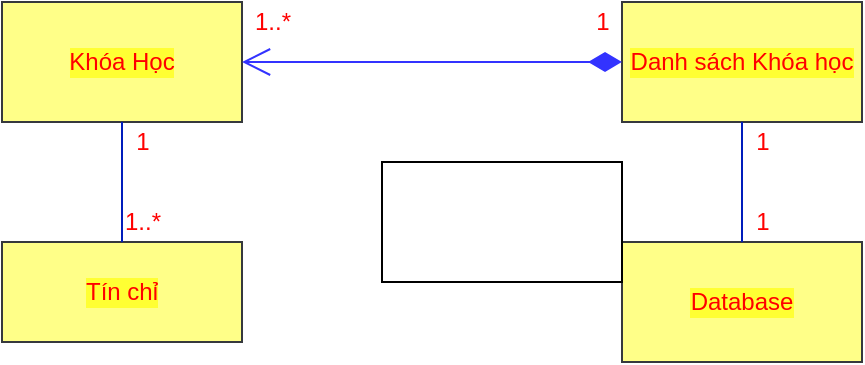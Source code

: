 <mxfile>
    <diagram id="_UxFQ_0E_hbpEMtKLm1K" name="lap1.1">
        <mxGraphModel dx="1124" dy="609" grid="1" gridSize="10" guides="1" tooltips="1" connect="1" arrows="1" fold="1" page="1" pageScale="1" pageWidth="850" pageHeight="1100" background="#FFFFFF" math="0" shadow="0">
            <root>
                <mxCell id="0"/>
                <mxCell id="1" parent="0"/>
                <mxCell id="69oGPSVdqGjq_GLPQMWP-10" value="&lt;font color=&quot;#ff0000&quot;&gt;Khóa Học&lt;/font&gt;" style="rounded=0;whiteSpace=wrap;html=1;labelBackgroundColor=#FFFF33;strokeColor=#36393d;fillColor=#ffff88;" parent="1" vertex="1">
                    <mxGeometry x="170" y="200" width="120" height="60" as="geometry"/>
                </mxCell>
                <mxCell id="69oGPSVdqGjq_GLPQMWP-12" value="&lt;font color=&quot;#ff0000&quot;&gt;Tín chỉ&lt;/font&gt;" style="rounded=0;whiteSpace=wrap;html=1;labelBackgroundColor=#FFFF33;strokeColor=#36393d;fillColor=#ffff88;" parent="1" vertex="1">
                    <mxGeometry x="170" y="320" width="120" height="50" as="geometry"/>
                </mxCell>
                <mxCell id="69oGPSVdqGjq_GLPQMWP-20" value="&lt;font color=&quot;#ff0000&quot;&gt;Danh sách Khóa học&lt;/font&gt;" style="rounded=0;whiteSpace=wrap;html=1;labelBackgroundColor=#FFFF33;strokeColor=#36393d;fillColor=#ffff88;" parent="1" vertex="1">
                    <mxGeometry x="480" y="200" width="120" height="60" as="geometry"/>
                </mxCell>
                <mxCell id="69oGPSVdqGjq_GLPQMWP-24" value="" style="endArrow=open;html=1;endSize=12;startArrow=diamondThin;startSize=14;startFill=1;edgeStyle=orthogonalEdgeStyle;align=left;verticalAlign=bottom;fontColor=#FF0000;strokeColor=#3333FF;exitX=0;exitY=0.5;exitDx=0;exitDy=0;" parent="1" source="69oGPSVdqGjq_GLPQMWP-20" edge="1">
                    <mxGeometry x="-1" y="3" relative="1" as="geometry">
                        <mxPoint x="420" y="310" as="sourcePoint"/>
                        <mxPoint x="290" y="230" as="targetPoint"/>
                        <Array as="points"/>
                    </mxGeometry>
                </mxCell>
                <mxCell id="69oGPSVdqGjq_GLPQMWP-53" value="1" style="text;html=1;align=center;verticalAlign=middle;resizable=0;points=[];autosize=1;strokeColor=none;fillColor=none;fontColor=#FF0000;" parent="1" vertex="1">
                    <mxGeometry x="460" y="200" width="20" height="20" as="geometry"/>
                </mxCell>
                <mxCell id="69oGPSVdqGjq_GLPQMWP-54" value="1..*" style="text;html=1;align=center;verticalAlign=middle;resizable=0;points=[];autosize=1;strokeColor=none;fillColor=none;fontColor=#FF0000;" parent="1" vertex="1">
                    <mxGeometry x="290" y="200" width="30" height="20" as="geometry"/>
                </mxCell>
                <mxCell id="US_-0LnyogsW8wak2_KM-1" value="&lt;font color=&quot;#ff0000&quot;&gt;Database&lt;/font&gt;" style="rounded=0;whiteSpace=wrap;html=1;labelBackgroundColor=#FFFF33;strokeColor=#36393d;fillColor=#ffff88;" parent="1" vertex="1">
                    <mxGeometry x="480" y="320" width="120" height="60" as="geometry"/>
                </mxCell>
                <mxCell id="-UI2S-TL_zNAiqOf4RH--2" value="" style="endArrow=none;html=1;fontColor=#FF3333;exitX=0.5;exitY=0;exitDx=0;exitDy=0;entryX=0.5;entryY=1;entryDx=0;entryDy=0;fillColor=#0050ef;strokeColor=#001DBC;" parent="1" source="US_-0LnyogsW8wak2_KM-1" target="69oGPSVdqGjq_GLPQMWP-20" edge="1">
                    <mxGeometry width="50" height="50" relative="1" as="geometry">
                        <mxPoint x="230" y="250" as="sourcePoint"/>
                        <mxPoint x="280" y="200" as="targetPoint"/>
                    </mxGeometry>
                </mxCell>
                <mxCell id="-UI2S-TL_zNAiqOf4RH--3" value="1" style="text;html=1;align=center;verticalAlign=middle;resizable=0;points=[];autosize=1;strokeColor=none;fillColor=none;fontColor=#FF0000;" parent="1" vertex="1">
                    <mxGeometry x="540" y="260" width="20" height="20" as="geometry"/>
                </mxCell>
                <mxCell id="-UI2S-TL_zNAiqOf4RH--4" value="1" style="text;html=1;align=center;verticalAlign=middle;resizable=0;points=[];autosize=1;strokeColor=none;fillColor=none;fontColor=#FF0000;" parent="1" vertex="1">
                    <mxGeometry x="540" y="300" width="20" height="20" as="geometry"/>
                </mxCell>
                <mxCell id="-UI2S-TL_zNAiqOf4RH--5" value="1" style="text;html=1;align=center;verticalAlign=middle;resizable=0;points=[];autosize=1;strokeColor=none;fillColor=none;fontColor=#FF0000;" parent="1" vertex="1">
                    <mxGeometry x="230" y="260" width="20" height="20" as="geometry"/>
                </mxCell>
                <mxCell id="-UI2S-TL_zNAiqOf4RH--6" value="1..*" style="text;html=1;align=center;verticalAlign=middle;resizable=0;points=[];autosize=1;strokeColor=none;fillColor=none;fontColor=#FF0000;" parent="1" vertex="1">
                    <mxGeometry x="225" y="300" width="30" height="20" as="geometry"/>
                </mxCell>
                <mxCell id="2" value="" style="endArrow=none;html=1;fillColor=#0050ef;strokeColor=#001DBC;exitX=0.5;exitY=0;exitDx=0;exitDy=0;entryX=0.5;entryY=1;entryDx=0;entryDy=0;" parent="1" source="69oGPSVdqGjq_GLPQMWP-12" target="69oGPSVdqGjq_GLPQMWP-10" edge="1">
                    <mxGeometry width="50" height="50" relative="1" as="geometry">
                        <mxPoint x="400" y="340" as="sourcePoint"/>
                        <mxPoint x="450" y="290" as="targetPoint"/>
                    </mxGeometry>
                </mxCell>
                <mxCell id="lvUJ0RFrUia1pRUSiHh_-2" value="" style="whiteSpace=wrap;html=1;" vertex="1" parent="1">
                    <mxGeometry x="360" y="280" width="120" height="60" as="geometry"/>
                </mxCell>
            </root>
        </mxGraphModel>
    </diagram>
    <diagram name="lap1.2" id="RYfqkhEIGYZpy4Kvbkqd">
        <mxGraphModel dx="883" dy="609" grid="1" gridSize="10" guides="1" tooltips="1" connect="1" arrows="1" fold="1" page="1" pageScale="1" pageWidth="850" pageHeight="1100" background="#FFFFFF" math="0" shadow="0">
            <root>
                <mxCell id="ChFzxE-hWu39rJrbuBB7-0"/>
                <mxCell id="ChFzxE-hWu39rJrbuBB7-1" parent="ChFzxE-hWu39rJrbuBB7-0"/>
                <mxCell id="6YHprF1FvIJKnkjolSpg-8" value="&lt;font color=&quot;#ff0000&quot;&gt;Thông tin căn nhà&lt;/font&gt;" style="rounded=0;whiteSpace=wrap;html=1;labelBackgroundColor=#FFFF33;strokeColor=#36393d;fillColor=#ffff88;" parent="ChFzxE-hWu39rJrbuBB7-1" vertex="1">
                    <mxGeometry x="190" y="290" width="120" height="60" as="geometry"/>
                </mxCell>
                <mxCell id="kIf_Ze4gFEKOfoDL0Ew3-0" value="&lt;font color=&quot;#ff0000&quot;&gt;Nhà&amp;nbsp;&lt;/font&gt;" style="rounded=0;whiteSpace=wrap;html=1;labelBackgroundColor=#FFFF33;strokeColor=#36393d;fillColor=#ffff88;" parent="ChFzxE-hWu39rJrbuBB7-1" vertex="1">
                    <mxGeometry x="190" y="120" width="120" height="60" as="geometry"/>
                </mxCell>
                <mxCell id="Wd7i5EvTjSDxaQNH7LZf-0" value="&lt;font color=&quot;#ff0000&quot;&gt;Datebase&lt;/font&gt;" style="rounded=0;whiteSpace=wrap;html=1;labelBackgroundColor=#FFFF33;strokeColor=#36393d;fillColor=#ffff88;" parent="ChFzxE-hWu39rJrbuBB7-1" vertex="1">
                    <mxGeometry x="510" y="300" width="120" height="60" as="geometry"/>
                </mxCell>
                <mxCell id="Wd7i5EvTjSDxaQNH7LZf-2" value="&lt;font color=&quot;#ff0000&quot;&gt;Danh sách căn nhà&lt;/font&gt;" style="rounded=0;whiteSpace=wrap;html=1;labelBackgroundColor=#FFFF33;strokeColor=#36393d;fillColor=#ffff88;" parent="ChFzxE-hWu39rJrbuBB7-1" vertex="1">
                    <mxGeometry x="510" y="120" width="120" height="60" as="geometry"/>
                </mxCell>
                <mxCell id="U0dw2rKeoet9PgAMhoP1-0" value="" style="endArrow=open;html=1;endSize=12;startArrow=diamondThin;startSize=14;startFill=1;edgeStyle=orthogonalEdgeStyle;align=left;verticalAlign=bottom;fontColor=#FF0000;strokeColor=#3333FF;entryX=0;entryY=0.5;entryDx=0;entryDy=0;exitX=1;exitY=0.5;exitDx=0;exitDy=0;" parent="ChFzxE-hWu39rJrbuBB7-1" source="kIf_Ze4gFEKOfoDL0Ew3-0" target="Wd7i5EvTjSDxaQNH7LZf-2" edge="1">
                    <mxGeometry x="-1" y="3" relative="1" as="geometry">
                        <mxPoint x="340" y="490" as="sourcePoint"/>
                        <mxPoint x="530" y="490" as="targetPoint"/>
                        <Array as="points">
                            <mxPoint x="420" y="150"/>
                            <mxPoint x="420" y="150"/>
                        </Array>
                    </mxGeometry>
                </mxCell>
                <mxCell id="81fiRIM4chrXUGBzaBum-0" value="&lt;font color=&quot;#ff3333&quot;&gt;1&lt;/font&gt;" style="text;html=1;align=center;verticalAlign=middle;resizable=0;points=[];autosize=1;strokeColor=none;fillColor=none;" parent="ChFzxE-hWu39rJrbuBB7-1" vertex="1">
                    <mxGeometry x="310" y="130" width="20" height="20" as="geometry"/>
                </mxCell>
                <mxCell id="81fiRIM4chrXUGBzaBum-1" value="1..*" style="text;html=1;align=center;verticalAlign=middle;resizable=0;points=[];autosize=1;strokeColor=none;fillColor=none;fontColor=#FF3333;" parent="ChFzxE-hWu39rJrbuBB7-1" vertex="1">
                    <mxGeometry x="475" y="130" width="30" height="20" as="geometry"/>
                </mxCell>
                <mxCell id="8dS0P5f4ZeJRuyPa7HDT-0" value="" style="endArrow=none;html=1;fontColor=#FF3333;exitX=0.5;exitY=0;exitDx=0;exitDy=0;entryX=0.5;entryY=1;entryDx=0;entryDy=0;fillColor=#0050ef;strokeColor=#001DBC;" parent="ChFzxE-hWu39rJrbuBB7-1" source="Wd7i5EvTjSDxaQNH7LZf-0" target="Wd7i5EvTjSDxaQNH7LZf-2" edge="1">
                    <mxGeometry width="50" height="50" relative="1" as="geometry">
                        <mxPoint x="400" y="340" as="sourcePoint"/>
                        <mxPoint x="450" y="290" as="targetPoint"/>
                    </mxGeometry>
                </mxCell>
                <mxCell id="rOwHyRSSWAh8r--wRyj4-0" value="Công ty BĐS" style="rounded=0;whiteSpace=wrap;html=1;fillColor=#ffcd28;strokeColor=#FFFF00;gradientColor=#ffa500;" vertex="1" parent="ChFzxE-hWu39rJrbuBB7-1">
                    <mxGeometry x="80" y="280" width="120" height="60" as="geometry"/>
                </mxCell>
                <mxCell id="rOwHyRSSWAh8r--wRyj4-1" value="Khách Hàng" style="rounded=0;whiteSpace=wrap;html=1;fillColor=#ffcd28;strokeColor=#FFFF00;gradientColor=#ffa500;" vertex="1" parent="ChFzxE-hWu39rJrbuBB7-1">
                    <mxGeometry x="560" y="280" width="120" height="60" as="geometry"/>
                </mxCell>
                <mxCell id="rOwHyRSSWAh8r--wRyj4-2" value="Căn nhà" style="rounded=0;whiteSpace=wrap;html=1;fillColor=#ffcd28;strokeColor=#FFFF00;gradientColor=#ffa500;" vertex="1" parent="ChFzxE-hWu39rJrbuBB7-1">
                    <mxGeometry x="320" y="480" width="120" height="60" as="geometry"/>
                </mxCell>
                <mxCell id="rOwHyRSSWAh8r--wRyj4-3" value="" style="endArrow=none;html=1;exitX=1;exitY=0.5;exitDx=0;exitDy=0;entryX=0;entryY=0.5;entryDx=0;entryDy=0;fillColor=#ffcd28;strokeColor=#FFFF00;gradientColor=#ffa500;" edge="1" parent="ChFzxE-hWu39rJrbuBB7-1" source="rOwHyRSSWAh8r--wRyj4-0" target="rOwHyRSSWAh8r--wRyj4-1">
                    <mxGeometry width="50" height="50" relative="1" as="geometry">
                        <mxPoint x="390" y="410" as="sourcePoint"/>
                        <mxPoint x="440" y="360" as="targetPoint"/>
                    </mxGeometry>
                </mxCell>
                <mxCell id="rOwHyRSSWAh8r--wRyj4-4" value="" style="endArrow=none;html=1;exitX=0.5;exitY=1;exitDx=0;exitDy=0;entryX=0;entryY=0;entryDx=0;entryDy=0;fillColor=#ffcd28;strokeColor=#FFFF00;gradientColor=#ffa500;" edge="1" parent="ChFzxE-hWu39rJrbuBB7-1" source="rOwHyRSSWAh8r--wRyj4-0" target="rOwHyRSSWAh8r--wRyj4-2">
                    <mxGeometry width="50" height="50" relative="1" as="geometry">
                        <mxPoint x="210" y="320" as="sourcePoint"/>
                        <mxPoint x="570" y="320" as="targetPoint"/>
                    </mxGeometry>
                </mxCell>
                <mxCell id="rOwHyRSSWAh8r--wRyj4-5" value="" style="endArrow=none;html=1;exitX=0.562;exitY=0.986;exitDx=0;exitDy=0;entryX=1;entryY=0;entryDx=0;entryDy=0;exitPerimeter=0;fillColor=#ffcd28;strokeColor=#FFFF00;gradientColor=#ffa500;" edge="1" parent="ChFzxE-hWu39rJrbuBB7-1" source="rOwHyRSSWAh8r--wRyj4-1" target="rOwHyRSSWAh8r--wRyj4-2">
                    <mxGeometry width="50" height="50" relative="1" as="geometry">
                        <mxPoint x="150" y="350" as="sourcePoint"/>
                        <mxPoint x="330" y="490" as="targetPoint"/>
                    </mxGeometry>
                </mxCell>
                <mxCell id="rOwHyRSSWAh8r--wRyj4-6" value="1" style="text;html=1;strokeColor=#FFFF00;fillColor=#ffcd28;align=center;verticalAlign=middle;whiteSpace=wrap;rounded=0;gradientColor=#ffa500;" vertex="1" parent="ChFzxE-hWu39rJrbuBB7-1">
                    <mxGeometry x="220" y="270" width="60" height="30" as="geometry"/>
                </mxCell>
                <mxCell id="rOwHyRSSWAh8r--wRyj4-7" value="1..*" style="text;html=1;strokeColor=#FFFF00;fillColor=#ffcd28;align=center;verticalAlign=middle;whiteSpace=wrap;rounded=0;gradientColor=#ffa500;" vertex="1" parent="ChFzxE-hWu39rJrbuBB7-1">
                    <mxGeometry x="490" y="270" width="60" height="30" as="geometry"/>
                </mxCell>
                <mxCell id="rOwHyRSSWAh8r--wRyj4-8" value="1" style="text;html=1;strokeColor=#FFFF00;fillColor=#ffcd28;align=center;verticalAlign=middle;whiteSpace=wrap;rounded=0;gradientColor=#ffa500;" vertex="1" parent="ChFzxE-hWu39rJrbuBB7-1">
                    <mxGeometry x="190" y="350" width="60" height="30" as="geometry"/>
                </mxCell>
                <mxCell id="rOwHyRSSWAh8r--wRyj4-9" value="1..*" style="text;html=1;strokeColor=#FFFF00;fillColor=#ffcd28;align=center;verticalAlign=middle;whiteSpace=wrap;rounded=0;gradientColor=#ffa500;" vertex="1" parent="ChFzxE-hWu39rJrbuBB7-1">
                    <mxGeometry x="280" y="430" width="60" height="30" as="geometry"/>
                </mxCell>
                <mxCell id="rOwHyRSSWAh8r--wRyj4-10" value="1..*" style="text;html=1;strokeColor=#FFFF00;fillColor=#ffcd28;align=center;verticalAlign=middle;whiteSpace=wrap;rounded=0;gradientColor=#ffa500;" vertex="1" parent="ChFzxE-hWu39rJrbuBB7-1">
                    <mxGeometry x="420" y="430" width="60" height="30" as="geometry"/>
                </mxCell>
                <mxCell id="rOwHyRSSWAh8r--wRyj4-11" value="1" style="text;html=1;strokeColor=#FFFF00;fillColor=#ffcd28;align=center;verticalAlign=middle;whiteSpace=wrap;rounded=0;gradientColor=#ffa500;" vertex="1" parent="ChFzxE-hWu39rJrbuBB7-1">
                    <mxGeometry x="510" y="360" width="60" height="30" as="geometry"/>
                </mxCell>
                <mxCell id="rOwHyRSSWAh8r--wRyj4-12" value="is-a" style="text;html=1;strokeColor=#FFFF00;fillColor=#ffcd28;align=center;verticalAlign=middle;whiteSpace=wrap;rounded=0;gradientColor=#ffa500;" vertex="1" parent="ChFzxE-hWu39rJrbuBB7-1">
                    <mxGeometry x="180" y="410" width="60" height="30" as="geometry"/>
                </mxCell>
                <mxCell id="rOwHyRSSWAh8r--wRyj4-13" value="Sơ&amp;nbsp;đồ Domain của công ty BĐS" style="text;html=1;strokeColor=#FFFF00;fillColor=#ffcd28;align=center;verticalAlign=middle;whiteSpace=wrap;rounded=0;gradientColor=#ffa500;" vertex="1" parent="ChFzxE-hWu39rJrbuBB7-1">
                    <mxGeometry x="230" y="200" width="310" height="30" as="geometry"/>
                </mxCell>
                <mxCell id="rOwHyRSSWAh8r--wRyj4-14" value="Mua&amp;nbsp; Nhà Tại" style="text;html=1;strokeColor=#FFFF00;fillColor=#ffcd28;align=center;verticalAlign=middle;whiteSpace=wrap;rounded=0;gradientColor=#ffa500;" vertex="1" parent="ChFzxE-hWu39rJrbuBB7-1">
                    <mxGeometry x="225" y="270" width="310" height="30" as="geometry"/>
                </mxCell>
                <mxCell id="rOwHyRSSWAh8r--wRyj4-15" value="Bán&amp;nbsp; Nhà Tại" style="text;html=1;strokeColor=#FFFF00;fillColor=#ffcd28;align=center;verticalAlign=middle;whiteSpace=wrap;rounded=0;gradientColor=#ffa500;" vertex="1" parent="ChFzxE-hWu39rJrbuBB7-1">
                    <mxGeometry x="225" y="330" width="310" height="30" as="geometry"/>
                </mxCell>
            </root>
        </mxGraphModel>
    </diagram>
    <diagram name="lap1.3" id="PTI4m0lSxJVTpoNXbfq7">
        <mxGraphModel dx="1974" dy="609" grid="1" gridSize="10" guides="1" tooltips="1" connect="1" arrows="1" fold="1" page="1" pageScale="1" pageWidth="850" pageHeight="1100" background="#FFFFFF" math="0" shadow="0">
            <root>
                <mxCell id="U2COYKZ9y0e4vOzo1eaQ-0"/>
                <mxCell id="U2COYKZ9y0e4vOzo1eaQ-1" parent="U2COYKZ9y0e4vOzo1eaQ-0"/>
                <mxCell id="1-s_EBftzV6ss8E919WM-0" style="edgeStyle=none;html=1;entryX=0.5;entryY=0;entryDx=0;entryDy=0;fontColor=#FF0000;strokeColor=#3333FF;" parent="U2COYKZ9y0e4vOzo1eaQ-1" source="2zSRY0cgR5PDKBvKgZgw-1" target="kw6-8Ziui9tUm82AIqNF-0" edge="1">
                    <mxGeometry relative="1" as="geometry"/>
                </mxCell>
                <mxCell id="2zSRY0cgR5PDKBvKgZgw-1" value="&lt;font color=&quot;#ff0000&quot;&gt;Đăng kí thành viên&lt;/font&gt;" style="rounded=0;whiteSpace=wrap;html=1;labelBackgroundColor=#FFFF33;strokeColor=#36393d;fillColor=#ffff88;" parent="U2COYKZ9y0e4vOzo1eaQ-1" vertex="1">
                    <mxGeometry x="200" y="100" width="120" height="60" as="geometry"/>
                </mxCell>
                <mxCell id="kw6-8Ziui9tUm82AIqNF-0" value="&lt;font color=&quot;#ff0000&quot;&gt;Video&lt;/font&gt;" style="rounded=0;whiteSpace=wrap;html=1;labelBackgroundColor=#FFFF33;strokeColor=#36393d;fillColor=#ffff88;" parent="U2COYKZ9y0e4vOzo1eaQ-1" vertex="1">
                    <mxGeometry x="200" y="250" width="120" height="60" as="geometry"/>
                </mxCell>
                <mxCell id="kw6-8Ziui9tUm82AIqNF-6" value="&lt;font color=&quot;#ff0000&quot;&gt;Danh Sách Video&lt;/font&gt;" style="rounded=0;whiteSpace=wrap;html=1;labelBackgroundColor=#FFFF33;strokeColor=#36393d;fillColor=#ffff88;" parent="U2COYKZ9y0e4vOzo1eaQ-1" vertex="1">
                    <mxGeometry x="410" y="250" width="120" height="60" as="geometry"/>
                </mxCell>
                <mxCell id="-ThMTFt2ipFqbg5YEFVm-0" value="" style="endArrow=open;html=1;endSize=12;startArrow=diamondThin;startSize=14;startFill=1;edgeStyle=orthogonalEdgeStyle;align=left;verticalAlign=bottom;fontColor=#FF0000;strokeColor=#3333FF;entryX=0;entryY=0.5;entryDx=0;entryDy=0;exitX=1;exitY=0.5;exitDx=0;exitDy=0;" parent="U2COYKZ9y0e4vOzo1eaQ-1" source="kw6-8Ziui9tUm82AIqNF-0" target="kw6-8Ziui9tUm82AIqNF-6" edge="1">
                    <mxGeometry x="-1" y="3" relative="1" as="geometry">
                        <mxPoint x="340" y="490" as="sourcePoint"/>
                        <mxPoint x="530" y="490" as="targetPoint"/>
                        <Array as="points">
                            <mxPoint x="370" y="280"/>
                            <mxPoint x="370" y="280"/>
                        </Array>
                    </mxGeometry>
                </mxCell>
                <mxCell id="-ThMTFt2ipFqbg5YEFVm-1" value="1" style="text;html=1;align=center;verticalAlign=middle;resizable=0;points=[];autosize=1;strokeColor=none;fillColor=none;fontColor=#FF0000;" parent="U2COYKZ9y0e4vOzo1eaQ-1" vertex="1">
                    <mxGeometry x="320" y="260" width="20" height="20" as="geometry"/>
                </mxCell>
                <mxCell id="IP90Giem8noXHMxNum-Y-0" value="1..*" style="text;html=1;align=center;verticalAlign=middle;resizable=0;points=[];autosize=1;strokeColor=none;fillColor=none;fontColor=#FF0000;" parent="U2COYKZ9y0e4vOzo1eaQ-1" vertex="1">
                    <mxGeometry x="385" y="260" width="30" height="20" as="geometry"/>
                </mxCell>
                <mxCell id="ulAnVibXYlt-oufWvovE-0" value="1" style="text;html=1;align=center;verticalAlign=middle;resizable=0;points=[];autosize=1;strokeColor=none;fillColor=none;fontColor=#FF0000;" parent="U2COYKZ9y0e4vOzo1eaQ-1" vertex="1">
                    <mxGeometry x="260" y="160" width="20" height="20" as="geometry"/>
                </mxCell>
                <mxCell id="ulAnVibXYlt-oufWvovE-1" value="0..*" style="text;html=1;align=center;verticalAlign=middle;resizable=0;points=[];autosize=1;strokeColor=none;fillColor=none;fontColor=#FF0000;" parent="U2COYKZ9y0e4vOzo1eaQ-1" vertex="1">
                    <mxGeometry x="255" y="230" width="30" height="20" as="geometry"/>
                </mxCell>
                <mxCell id="o8oBgXos8wijMpKWkSOp-2" value="&lt;font color=&quot;#ff0000&quot;&gt;Quản lí Đĩa&lt;/font&gt;" style="rounded=0;whiteSpace=wrap;html=1;labelBackgroundColor=#FFFF33;strokeColor=#36393d;fillColor=#ffff88;" parent="U2COYKZ9y0e4vOzo1eaQ-1" vertex="1">
                    <mxGeometry x="200" y="380" width="120" height="60" as="geometry"/>
                </mxCell>
                <mxCell id="bv4nujuzxs6KhLqfxOJk-1" value="" style="endArrow=none;html=1;fontColor=#FF0000;strokeColor=#3333FF;exitX=0;exitY=1;exitDx=0;exitDy=0;entryX=1;entryY=0;entryDx=0;entryDy=0;" parent="U2COYKZ9y0e4vOzo1eaQ-1" source="kw6-8Ziui9tUm82AIqNF-6" target="o8oBgXos8wijMpKWkSOp-2" edge="1">
                    <mxGeometry width="50" height="50" relative="1" as="geometry">
                        <mxPoint x="530" y="280" as="sourcePoint"/>
                        <mxPoint x="280" y="390" as="targetPoint"/>
                    </mxGeometry>
                </mxCell>
                <mxCell id="bbgkbFkYtuxhZXDyjhQg-0" value="1" style="text;html=1;align=center;verticalAlign=middle;resizable=0;points=[];autosize=1;strokeColor=none;fillColor=none;fontColor=#FF0000;" parent="U2COYKZ9y0e4vOzo1eaQ-1" vertex="1">
                    <mxGeometry x="320" y="370" width="20" height="20" as="geometry"/>
                </mxCell>
                <mxCell id="bbgkbFkYtuxhZXDyjhQg-1" value="0..*" style="text;html=1;align=center;verticalAlign=middle;resizable=0;points=[];autosize=1;strokeColor=none;fillColor=none;fontColor=#FF0000;" parent="U2COYKZ9y0e4vOzo1eaQ-1" vertex="1">
                    <mxGeometry x="410" y="310" width="30" height="20" as="geometry"/>
                </mxCell>
                <mxCell id="Attaz6BAwAd4xAD4VXUb-0" value="" style="edgeStyle=none;html=1;fontColor=#FF0000;strokeColor=#3333FF;exitX=1;exitY=0.5;exitDx=0;exitDy=0;entryX=0;entryY=0.5;entryDx=0;entryDy=0;" parent="U2COYKZ9y0e4vOzo1eaQ-1" source="Attaz6BAwAd4xAD4VXUb-1" edge="1">
                    <mxGeometry relative="1" as="geometry">
                        <mxPoint x="200" y="130" as="targetPoint"/>
                    </mxGeometry>
                </mxCell>
                <mxCell id="Attaz6BAwAd4xAD4VXUb-1" value="&lt;font color=&quot;#ff0000&quot;&gt;Mẫu đăng kí&lt;/font&gt;" style="rounded=0;whiteSpace=wrap;html=1;labelBackgroundColor=#FFFF33;strokeColor=#36393d;fillColor=#ffff88;" parent="U2COYKZ9y0e4vOzo1eaQ-1" vertex="1">
                    <mxGeometry x="-5" y="100" width="120" height="60" as="geometry"/>
                </mxCell>
                <mxCell id="Attaz6BAwAd4xAD4VXUb-2" value="0..*" style="text;html=1;align=center;verticalAlign=middle;resizable=0;points=[];autosize=1;strokeColor=none;fillColor=none;fontColor=#FF0000;" parent="U2COYKZ9y0e4vOzo1eaQ-1" vertex="1">
                    <mxGeometry x="115" y="130" width="30" height="20" as="geometry"/>
                </mxCell>
                <mxCell id="Attaz6BAwAd4xAD4VXUb-3" value="1" style="text;html=1;align=center;verticalAlign=middle;resizable=0;points=[];autosize=1;strokeColor=none;fillColor=none;fontColor=#FF0000;" parent="U2COYKZ9y0e4vOzo1eaQ-1" vertex="1">
                    <mxGeometry x="180" y="130" width="20" height="20" as="geometry"/>
                </mxCell>
            </root>
        </mxGraphModel>
    </diagram>
</mxfile>